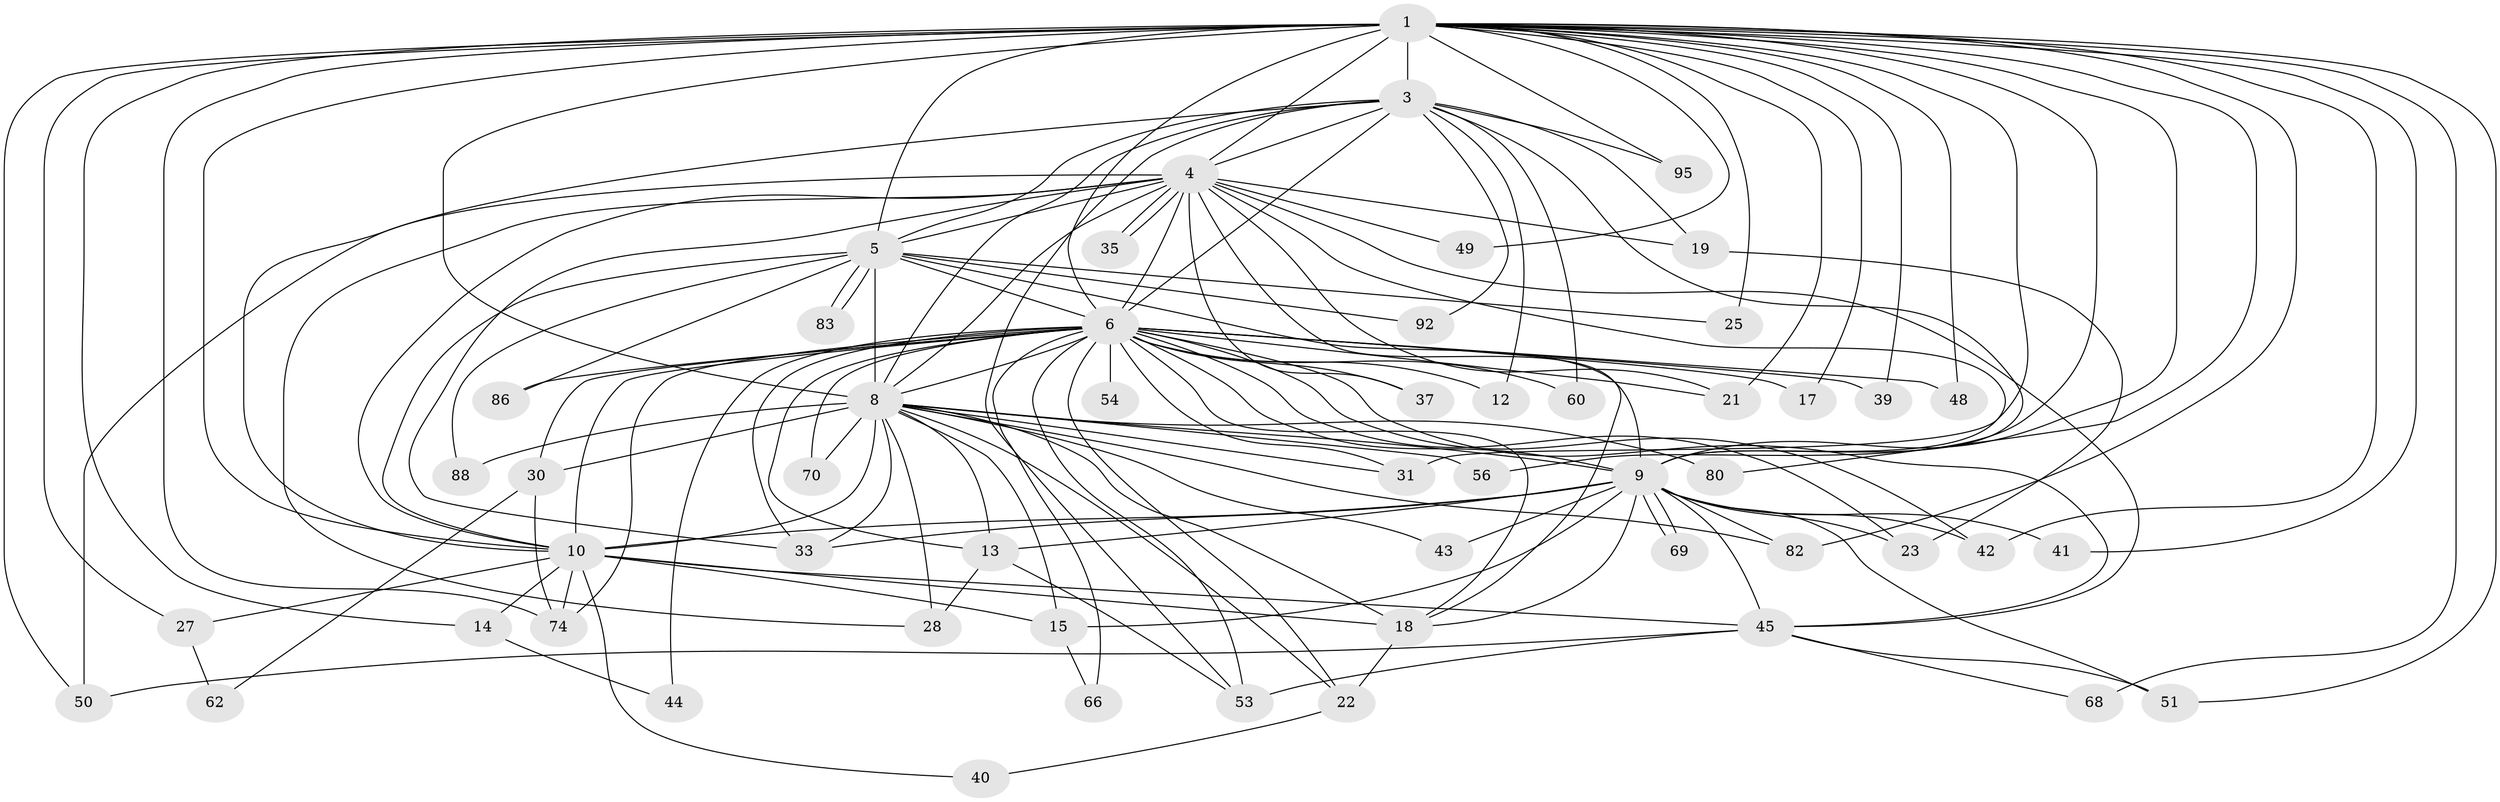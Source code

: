 // original degree distribution, {19: 0.009259259259259259, 25: 0.018518518518518517, 16: 0.018518518518518517, 30: 0.009259259259259259, 22: 0.009259259259259259, 27: 0.009259259259259259, 23: 0.009259259259259259, 18: 0.009259259259259259, 2: 0.5925925925925926, 5: 0.037037037037037035, 3: 0.1574074074074074, 4: 0.07407407407407407, 6: 0.046296296296296294}
// Generated by graph-tools (version 1.1) at 2025/17/03/04/25 18:17:37]
// undirected, 54 vertices, 141 edges
graph export_dot {
graph [start="1"]
  node [color=gray90,style=filled];
  1 [super="+2"];
  3 [super="+77"];
  4 [super="+67+11+96+105"];
  5;
  6 [super="+16+108+65+7"];
  8 [super="+26+73+76+93"];
  9 [super="+24+64+34+47+20+29"];
  10;
  12;
  13;
  14;
  15 [super="+61"];
  17;
  18 [super="+52+72"];
  19;
  21 [super="+55"];
  22;
  23;
  25;
  27;
  28;
  30;
  31 [super="+85"];
  33 [super="+89"];
  35;
  37;
  39;
  40;
  41;
  42 [super="+87"];
  43;
  44;
  45 [super="+106+100+57"];
  48;
  49;
  50;
  51;
  53 [super="+79"];
  54;
  56;
  60;
  62;
  66;
  68;
  69;
  70;
  74 [super="+102+90"];
  80;
  82 [super="+98"];
  83;
  86;
  88;
  92;
  95;
  1 -- 3 [weight=2];
  1 -- 4 [weight=3];
  1 -- 5 [weight=2];
  1 -- 6 [weight=7];
  1 -- 8 [weight=2];
  1 -- 9 [weight=5];
  1 -- 10 [weight=2];
  1 -- 25;
  1 -- 42;
  1 -- 48;
  1 -- 68 [weight=2];
  1 -- 80;
  1 -- 82;
  1 -- 95;
  1 -- 74;
  1 -- 14;
  1 -- 17;
  1 -- 21;
  1 -- 27;
  1 -- 31;
  1 -- 39;
  1 -- 41;
  1 -- 49;
  1 -- 50;
  1 -- 51;
  1 -- 56;
  3 -- 4;
  3 -- 5;
  3 -- 6 [weight=3];
  3 -- 8 [weight=2];
  3 -- 9;
  3 -- 10;
  3 -- 12;
  3 -- 19;
  3 -- 60;
  3 -- 92;
  3 -- 95;
  3 -- 53;
  4 -- 5;
  4 -- 6 [weight=3];
  4 -- 8 [weight=3];
  4 -- 9;
  4 -- 10;
  4 -- 18;
  4 -- 19;
  4 -- 21 [weight=2];
  4 -- 35;
  4 -- 35;
  4 -- 37;
  4 -- 49;
  4 -- 50;
  4 -- 28;
  4 -- 45;
  4 -- 33;
  5 -- 6 [weight=3];
  5 -- 8;
  5 -- 9;
  5 -- 10;
  5 -- 25;
  5 -- 83;
  5 -- 83;
  5 -- 86;
  5 -- 88;
  5 -- 92;
  6 -- 8 [weight=5];
  6 -- 9 [weight=3];
  6 -- 10 [weight=2];
  6 -- 12;
  6 -- 17;
  6 -- 22 [weight=3];
  6 -- 30 [weight=2];
  6 -- 37;
  6 -- 39;
  6 -- 42 [weight=2];
  6 -- 44;
  6 -- 48;
  6 -- 53;
  6 -- 60;
  6 -- 66;
  6 -- 45;
  6 -- 86;
  6 -- 31;
  6 -- 13;
  6 -- 21;
  6 -- 70;
  6 -- 74;
  6 -- 18;
  6 -- 23;
  6 -- 33;
  6 -- 54 [weight=2];
  8 -- 9 [weight=4];
  8 -- 10 [weight=2];
  8 -- 13;
  8 -- 28;
  8 -- 30;
  8 -- 31;
  8 -- 33;
  8 -- 43;
  8 -- 82;
  8 -- 70;
  8 -- 80;
  8 -- 56;
  8 -- 88;
  8 -- 18;
  8 -- 22;
  8 -- 15;
  9 -- 10;
  9 -- 13;
  9 -- 15;
  9 -- 41;
  9 -- 43;
  9 -- 69;
  9 -- 69;
  9 -- 82;
  9 -- 42;
  9 -- 18;
  9 -- 51;
  9 -- 45;
  9 -- 23;
  9 -- 33;
  10 -- 14;
  10 -- 15;
  10 -- 18 [weight=2];
  10 -- 27;
  10 -- 40;
  10 -- 45;
  10 -- 74;
  13 -- 28;
  13 -- 53;
  14 -- 44;
  15 -- 66;
  18 -- 22;
  19 -- 23;
  22 -- 40;
  27 -- 62;
  30 -- 62;
  30 -- 74;
  45 -- 68;
  45 -- 50;
  45 -- 51;
  45 -- 53;
}
